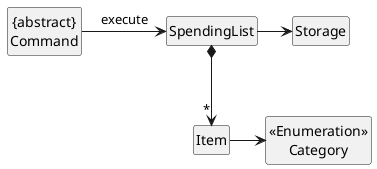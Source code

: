 @startuml

hide circle
hide members
skinparam classAttributeIconSize 0

class SpendingList
class Item
Enum "<<Enumeration>>\nCategory"
class "{abstract}\nCommand"

SpendingList *--> "*" Item
Item -> "<<Enumeration>>\nCategory"
"{abstract}\nCommand" -right-> SpendingList : execute
SpendingList -> Storage

@enduml